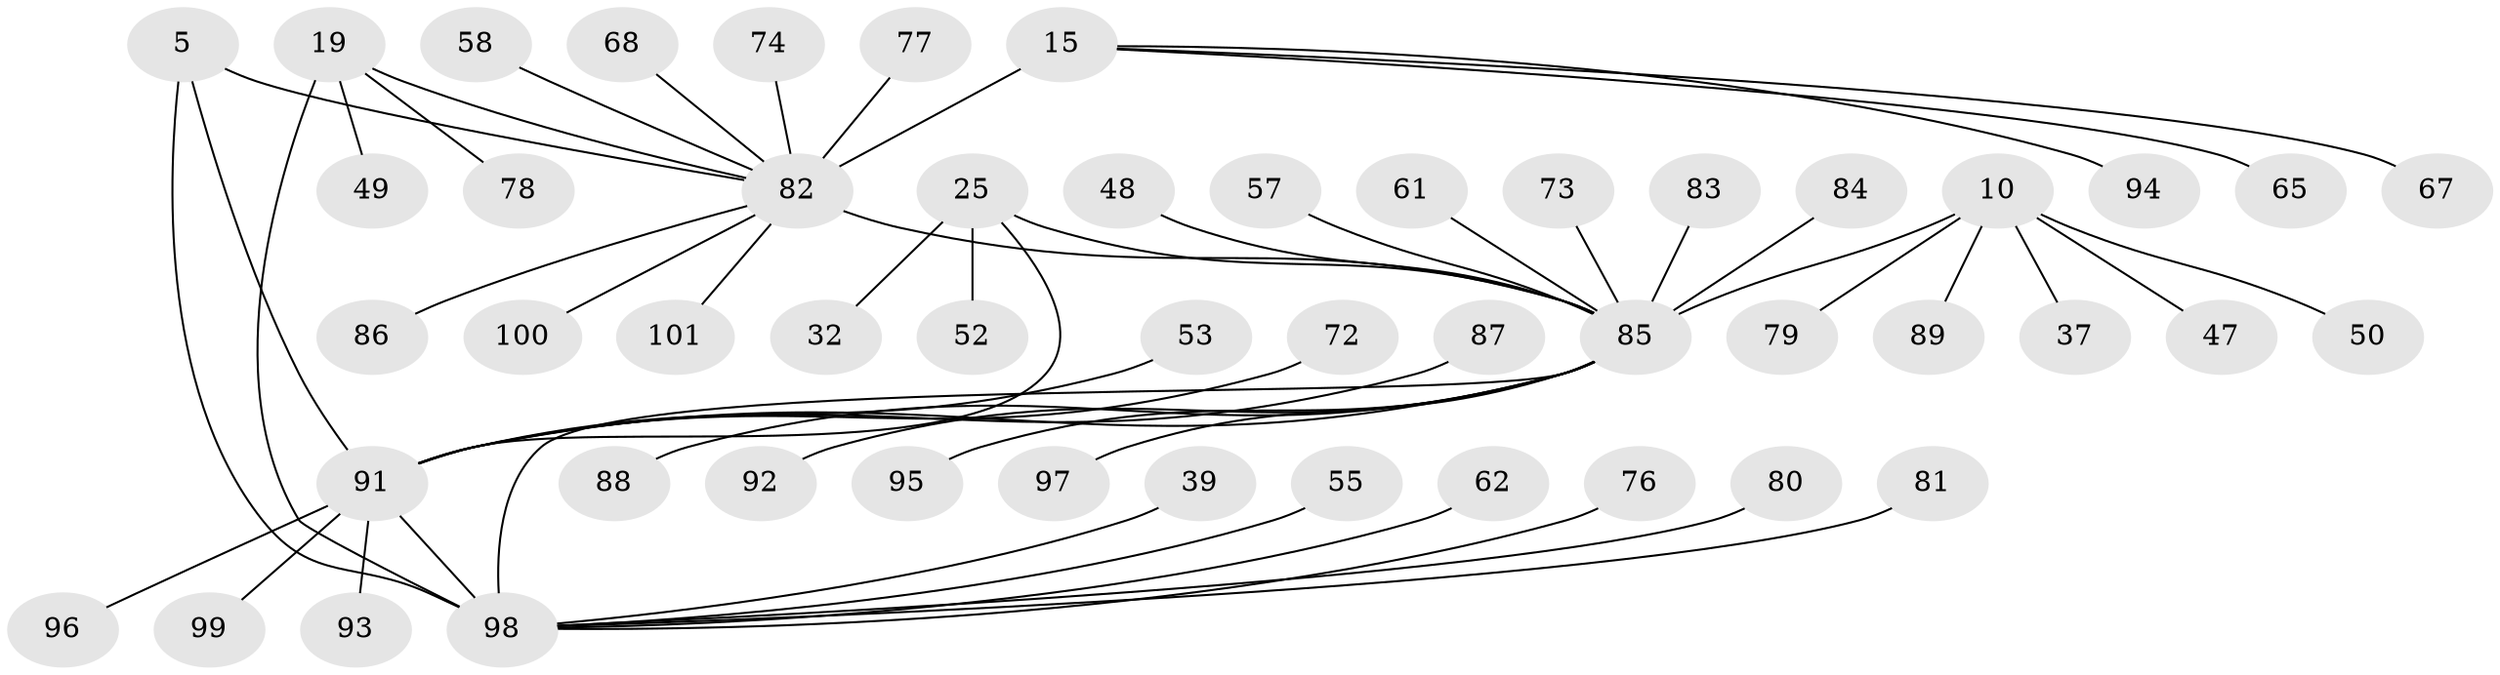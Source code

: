 // original degree distribution, {4: 0.019801980198019802, 8: 0.06930693069306931, 10: 0.0297029702970297, 7: 0.04950495049504951, 6: 0.039603960396039604, 9: 0.019801980198019802, 5: 0.0297029702970297, 3: 0.0594059405940594, 1: 0.6138613861386139, 2: 0.06930693069306931}
// Generated by graph-tools (version 1.1) at 2025/55/03/09/25 04:55:39]
// undirected, 50 vertices, 54 edges
graph export_dot {
graph [start="1"]
  node [color=gray90,style=filled];
  5 [super="+1"];
  10 [super="+6"];
  15 [super="+11"];
  19 [super="+17"];
  25 [super="+21"];
  32;
  37;
  39;
  47;
  48;
  49;
  50;
  52;
  53;
  55;
  57 [super="+34"];
  58;
  61;
  62;
  65;
  67 [super="+54"];
  68;
  72;
  73;
  74;
  76 [super="+59"];
  77 [super="+40"];
  78;
  79;
  80;
  81;
  82 [super="+63+75+14+28+43+56"];
  83 [super="+26+71"];
  84 [super="+45+46"];
  85 [super="+44+64"];
  86;
  87 [super="+70"];
  88;
  89;
  91 [super="+90+4+29+35+38"];
  92 [super="+66"];
  93 [super="+69"];
  94;
  95;
  96;
  97;
  98 [super="+20+30+36"];
  99 [super="+27+31"];
  100;
  101;
  5 -- 82 [weight=2];
  5 -- 91 [weight=6];
  5 -- 98;
  10 -- 37;
  10 -- 47;
  10 -- 89;
  10 -- 50;
  10 -- 79;
  10 -- 85 [weight=6];
  15 -- 65;
  15 -- 94;
  15 -- 67;
  15 -- 82 [weight=6];
  19 -- 49;
  19 -- 78;
  19 -- 82;
  19 -- 98 [weight=6];
  25 -- 52;
  25 -- 32;
  25 -- 91;
  25 -- 85 [weight=6];
  39 -- 98;
  48 -- 85;
  53 -- 91;
  55 -- 98;
  57 -- 85;
  58 -- 82;
  61 -- 85;
  62 -- 98;
  68 -- 82;
  72 -- 91;
  73 -- 85;
  74 -- 82;
  76 -- 98;
  77 -- 82;
  80 -- 98;
  81 -- 98;
  82 -- 86;
  82 -- 100;
  82 -- 101;
  82 -- 85 [weight=2];
  83 -- 85;
  84 -- 85;
  85 -- 91 [weight=2];
  85 -- 98 [weight=2];
  85 -- 88;
  85 -- 97;
  85 -- 92;
  85 -- 95;
  87 -- 91;
  91 -- 96;
  91 -- 99;
  91 -- 93;
  91 -- 98 [weight=2];
}

